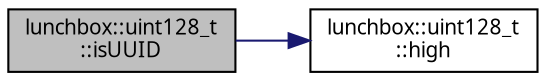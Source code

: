 digraph "lunchbox::uint128_t::isUUID"
{
  edge [fontname="Sans",fontsize="10",labelfontname="Sans",labelfontsize="10"];
  node [fontname="Sans",fontsize="10",shape=record];
  rankdir="LR";
  Node1 [label="lunchbox::uint128_t\l::isUUID",height=0.2,width=0.4,color="black", fillcolor="grey75", style="filled" fontcolor="black"];
  Node1 -> Node2 [color="midnightblue",fontsize="10",style="solid",fontname="Sans"];
  Node2 [label="lunchbox::uint128_t\l::high",height=0.2,width=0.4,color="black", fillcolor="white", style="filled",URL="$classlunchbox_1_1uint128__t.html#a713b4cdae102f0a855da82a52ec34c99"];
}
